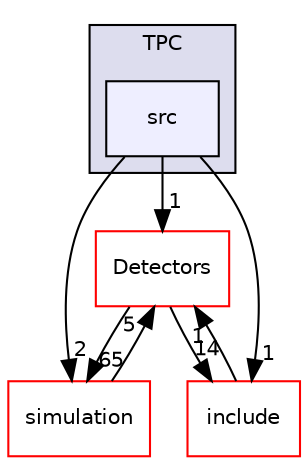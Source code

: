 digraph "/home/travis/build/AliceO2Group/AliceO2/DataFormats/TPC/src" {
  bgcolor=transparent;
  compound=true
  node [ fontsize="10", fontname="Helvetica"];
  edge [ labelfontsize="10", labelfontname="Helvetica"];
  subgraph clusterdir_ca8d7a97db1fcc83aa37982b02bd5e83 {
    graph [ bgcolor="#ddddee", pencolor="black", label="TPC" fontname="Helvetica", fontsize="10", URL="dir_ca8d7a97db1fcc83aa37982b02bd5e83.html"]
  dir_e16e0a04e1d2b4668bd3c3ca62e3617b [shape=box, label="src", style="filled", fillcolor="#eeeeff", pencolor="black", URL="dir_e16e0a04e1d2b4668bd3c3ca62e3617b.html"];
  }
  dir_051dca18e802f8e9474f2e30d29c04e0 [shape=box label="Detectors" color="red" URL="dir_051dca18e802f8e9474f2e30d29c04e0.html"];
  dir_047746f9f311f49446db9474b7431d0d [shape=box label="simulation" color="red" URL="dir_047746f9f311f49446db9474b7431d0d.html"];
  dir_432cf3cd730893300bc75d692afc5547 [shape=box label="include" color="red" URL="dir_432cf3cd730893300bc75d692afc5547.html"];
  dir_051dca18e802f8e9474f2e30d29c04e0->dir_047746f9f311f49446db9474b7431d0d [headlabel="65", labeldistance=1.5 headhref="dir_000066_000052.html"];
  dir_051dca18e802f8e9474f2e30d29c04e0->dir_432cf3cd730893300bc75d692afc5547 [headlabel="14", labeldistance=1.5 headhref="dir_000066_000063.html"];
  dir_047746f9f311f49446db9474b7431d0d->dir_051dca18e802f8e9474f2e30d29c04e0 [headlabel="5", labeldistance=1.5 headhref="dir_000052_000066.html"];
  dir_432cf3cd730893300bc75d692afc5547->dir_051dca18e802f8e9474f2e30d29c04e0 [headlabel="1", labeldistance=1.5 headhref="dir_000063_000066.html"];
  dir_e16e0a04e1d2b4668bd3c3ca62e3617b->dir_051dca18e802f8e9474f2e30d29c04e0 [headlabel="1", labeldistance=1.5 headhref="dir_000065_000066.html"];
  dir_e16e0a04e1d2b4668bd3c3ca62e3617b->dir_047746f9f311f49446db9474b7431d0d [headlabel="2", labeldistance=1.5 headhref="dir_000065_000052.html"];
  dir_e16e0a04e1d2b4668bd3c3ca62e3617b->dir_432cf3cd730893300bc75d692afc5547 [headlabel="1", labeldistance=1.5 headhref="dir_000065_000063.html"];
}
